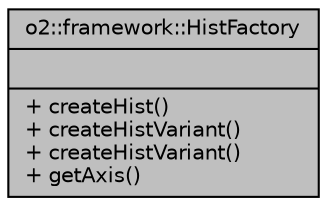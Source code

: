 digraph "o2::framework::HistFactory"
{
 // INTERACTIVE_SVG=YES
  bgcolor="transparent";
  edge [fontname="Helvetica",fontsize="10",labelfontname="Helvetica",labelfontsize="10"];
  node [fontname="Helvetica",fontsize="10",shape=record];
  Node1 [label="{o2::framework::HistFactory\n||+ createHist()\l+ createHistVariant()\l+ createHistVariant()\l+ getAxis()\l}",height=0.2,width=0.4,color="black", fillcolor="grey75", style="filled", fontcolor="black"];
}
